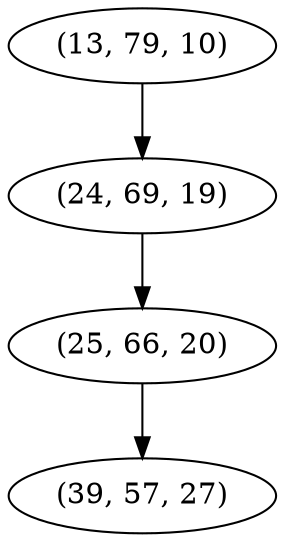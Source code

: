 digraph tree {
    "(13, 79, 10)";
    "(24, 69, 19)";
    "(25, 66, 20)";
    "(39, 57, 27)";
    "(13, 79, 10)" -> "(24, 69, 19)";
    "(24, 69, 19)" -> "(25, 66, 20)";
    "(25, 66, 20)" -> "(39, 57, 27)";
}
